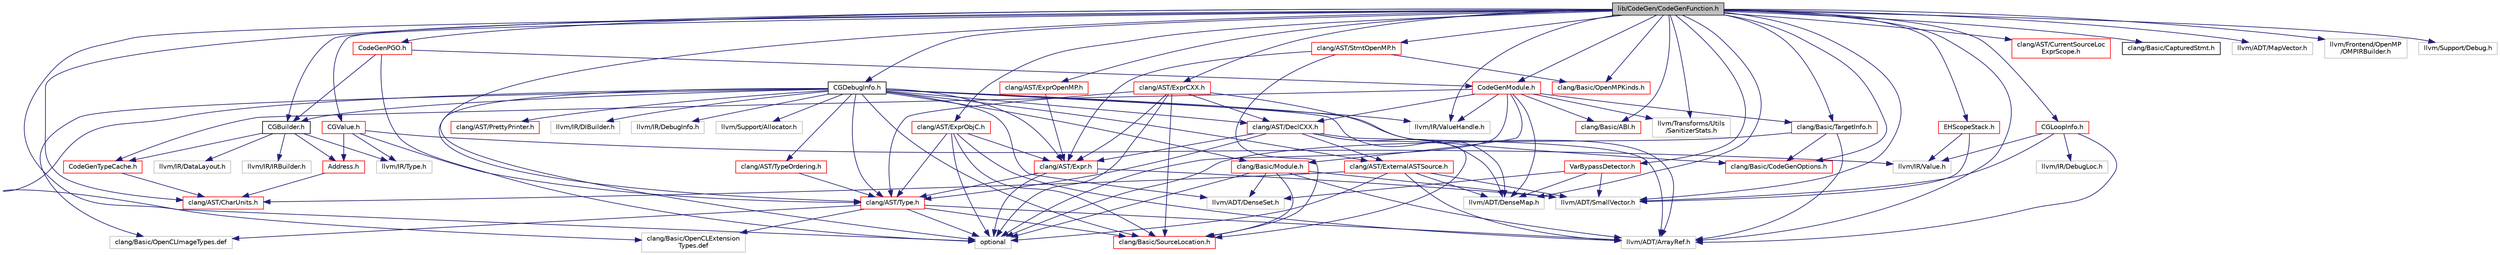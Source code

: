 digraph "lib/CodeGen/CodeGenFunction.h"
{
 // LATEX_PDF_SIZE
  bgcolor="transparent";
  edge [fontname="Helvetica",fontsize="10",labelfontname="Helvetica",labelfontsize="10"];
  node [fontname="Helvetica",fontsize="10",shape=record];
  Node1 [label="lib/CodeGen/CodeGenFunction.h",height=0.2,width=0.4,color="black", fillcolor="grey75", style="filled", fontcolor="black",tooltip=" "];
  Node1 -> Node2 [color="midnightblue",fontsize="10",style="solid",fontname="Helvetica"];
  Node2 [label="CGBuilder.h",height=0.2,width=0.4,color="black",URL="$CGBuilder_8h.html",tooltip=" "];
  Node2 -> Node3 [color="midnightblue",fontsize="10",style="solid",fontname="Helvetica"];
  Node3 [label="Address.h",height=0.2,width=0.4,color="red",URL="$Address_8h.html",tooltip=" "];
  Node3 -> Node4 [color="midnightblue",fontsize="10",style="solid",fontname="Helvetica"];
  Node4 [label="clang/AST/CharUnits.h",height=0.2,width=0.4,color="red",URL="$CharUnits_8h.html",tooltip=" "];
  Node2 -> Node11 [color="midnightblue",fontsize="10",style="solid",fontname="Helvetica"];
  Node11 [label="CodeGenTypeCache.h",height=0.2,width=0.4,color="red",URL="$CodeGenTypeCache_8h.html",tooltip=" "];
  Node11 -> Node4 [color="midnightblue",fontsize="10",style="solid",fontname="Helvetica"];
  Node2 -> Node15 [color="midnightblue",fontsize="10",style="solid",fontname="Helvetica"];
  Node15 [label="llvm/IR/DataLayout.h",height=0.2,width=0.4,color="grey75",tooltip=" "];
  Node2 -> Node16 [color="midnightblue",fontsize="10",style="solid",fontname="Helvetica"];
  Node16 [label="llvm/IR/IRBuilder.h",height=0.2,width=0.4,color="grey75",tooltip=" "];
  Node2 -> Node17 [color="midnightblue",fontsize="10",style="solid",fontname="Helvetica"];
  Node17 [label="llvm/IR/Type.h",height=0.2,width=0.4,color="grey75",tooltip=" "];
  Node1 -> Node18 [color="midnightblue",fontsize="10",style="solid",fontname="Helvetica"];
  Node18 [label="CGDebugInfo.h",height=0.2,width=0.4,color="black",URL="$CGDebugInfo_8h.html",tooltip=" "];
  Node18 -> Node2 [color="midnightblue",fontsize="10",style="solid",fontname="Helvetica"];
  Node18 -> Node19 [color="midnightblue",fontsize="10",style="solid",fontname="Helvetica"];
  Node19 [label="clang/AST/DeclCXX.h",height=0.2,width=0.4,color="red",URL="$DeclCXX_8h.html",tooltip=" "];
  Node19 -> Node111 [color="midnightblue",fontsize="10",style="solid",fontname="Helvetica"];
  Node111 [label="clang/AST/Expr.h",height=0.2,width=0.4,color="red",URL="$Expr_8h.html",tooltip=" "];
  Node111 -> Node56 [color="midnightblue",fontsize="10",style="solid",fontname="Helvetica"];
  Node56 [label="clang/AST/Type.h",height=0.2,width=0.4,color="red",URL="$Type_8h.html",tooltip=" "];
  Node56 -> Node70 [color="midnightblue",fontsize="10",style="solid",fontname="Helvetica"];
  Node70 [label="clang/Basic/SourceLocation.h",height=0.2,width=0.4,color="red",URL="$SourceLocation_8h.html",tooltip=" "];
  Node56 -> Node40 [color="midnightblue",fontsize="10",style="solid",fontname="Helvetica"];
  Node40 [label="llvm/ADT/ArrayRef.h",height=0.2,width=0.4,color="grey75",tooltip=" "];
  Node56 -> Node64 [color="midnightblue",fontsize="10",style="solid",fontname="Helvetica"];
  Node64 [label="optional",height=0.2,width=0.4,color="grey75",tooltip=" "];
  Node56 -> Node35 [color="midnightblue",fontsize="10",style="solid",fontname="Helvetica"];
  Node35 [label="clang/Basic/OpenCLImageTypes.def",height=0.2,width=0.4,color="grey75",tooltip=" "];
  Node56 -> Node91 [color="midnightblue",fontsize="10",style="solid",fontname="Helvetica"];
  Node91 [label="clang/Basic/OpenCLExtension\lTypes.def",height=0.2,width=0.4,color="grey75",tooltip=" "];
  Node111 -> Node39 [color="midnightblue",fontsize="10",style="solid",fontname="Helvetica"];
  Node39 [label="llvm/ADT/SmallVector.h",height=0.2,width=0.4,color="grey75",tooltip=" "];
  Node111 -> Node64 [color="midnightblue",fontsize="10",style="solid",fontname="Helvetica"];
  Node19 -> Node108 [color="midnightblue",fontsize="10",style="solid",fontname="Helvetica"];
  Node108 [label="clang/AST/ExternalASTSource.h",height=0.2,width=0.4,color="red",URL="$ExternalASTSource_8h.html",tooltip=" "];
  Node108 -> Node4 [color="midnightblue",fontsize="10",style="solid",fontname="Helvetica"];
  Node108 -> Node40 [color="midnightblue",fontsize="10",style="solid",fontname="Helvetica"];
  Node108 -> Node71 [color="midnightblue",fontsize="10",style="solid",fontname="Helvetica"];
  Node71 [label="llvm/ADT/DenseMap.h",height=0.2,width=0.4,color="grey75",tooltip=" "];
  Node108 -> Node39 [color="midnightblue",fontsize="10",style="solid",fontname="Helvetica"];
  Node108 -> Node64 [color="midnightblue",fontsize="10",style="solid",fontname="Helvetica"];
  Node19 -> Node56 [color="midnightblue",fontsize="10",style="solid",fontname="Helvetica"];
  Node19 -> Node70 [color="midnightblue",fontsize="10",style="solid",fontname="Helvetica"];
  Node19 -> Node40 [color="midnightblue",fontsize="10",style="solid",fontname="Helvetica"];
  Node19 -> Node71 [color="midnightblue",fontsize="10",style="solid",fontname="Helvetica"];
  Node18 -> Node111 [color="midnightblue",fontsize="10",style="solid",fontname="Helvetica"];
  Node18 -> Node108 [color="midnightblue",fontsize="10",style="solid",fontname="Helvetica"];
  Node18 -> Node148 [color="midnightblue",fontsize="10",style="solid",fontname="Helvetica"];
  Node148 [label="clang/AST/PrettyPrinter.h",height=0.2,width=0.4,color="red",URL="$PrettyPrinter_8h.html",tooltip=" "];
  Node18 -> Node56 [color="midnightblue",fontsize="10",style="solid",fontname="Helvetica"];
  Node18 -> Node149 [color="midnightblue",fontsize="10",style="solid",fontname="Helvetica"];
  Node149 [label="clang/AST/TypeOrdering.h",height=0.2,width=0.4,color="red",URL="$TypeOrdering_8h.html",tooltip=" "];
  Node149 -> Node56 [color="midnightblue",fontsize="10",style="solid",fontname="Helvetica"];
  Node18 -> Node152 [color="midnightblue",fontsize="10",style="solid",fontname="Helvetica"];
  Node152 [label="clang/Basic/CodeGenOptions.h",height=0.2,width=0.4,color="red",URL="$CodeGenOptions_8h.html",tooltip=" "];
  Node18 -> Node159 [color="midnightblue",fontsize="10",style="solid",fontname="Helvetica"];
  Node159 [label="clang/Basic/Module.h",height=0.2,width=0.4,color="red",URL="$Module_8h.html",tooltip=" "];
  Node159 -> Node70 [color="midnightblue",fontsize="10",style="solid",fontname="Helvetica"];
  Node159 -> Node40 [color="midnightblue",fontsize="10",style="solid",fontname="Helvetica"];
  Node159 -> Node167 [color="midnightblue",fontsize="10",style="solid",fontname="Helvetica"];
  Node167 [label="llvm/ADT/DenseSet.h",height=0.2,width=0.4,color="grey75",tooltip=" "];
  Node159 -> Node39 [color="midnightblue",fontsize="10",style="solid",fontname="Helvetica"];
  Node159 -> Node64 [color="midnightblue",fontsize="10",style="solid",fontname="Helvetica"];
  Node18 -> Node70 [color="midnightblue",fontsize="10",style="solid",fontname="Helvetica"];
  Node18 -> Node71 [color="midnightblue",fontsize="10",style="solid",fontname="Helvetica"];
  Node18 -> Node167 [color="midnightblue",fontsize="10",style="solid",fontname="Helvetica"];
  Node18 -> Node171 [color="midnightblue",fontsize="10",style="solid",fontname="Helvetica"];
  Node171 [label="llvm/IR/DIBuilder.h",height=0.2,width=0.4,color="grey75",tooltip=" "];
  Node18 -> Node172 [color="midnightblue",fontsize="10",style="solid",fontname="Helvetica"];
  Node172 [label="llvm/IR/DebugInfo.h",height=0.2,width=0.4,color="grey75",tooltip=" "];
  Node18 -> Node173 [color="midnightblue",fontsize="10",style="solid",fontname="Helvetica"];
  Node173 [label="llvm/IR/ValueHandle.h",height=0.2,width=0.4,color="grey75",tooltip=" "];
  Node18 -> Node101 [color="midnightblue",fontsize="10",style="solid",fontname="Helvetica"];
  Node101 [label="llvm/Support/Allocator.h",height=0.2,width=0.4,color="grey75",tooltip=" "];
  Node18 -> Node64 [color="midnightblue",fontsize="10",style="solid",fontname="Helvetica"];
  Node18 -> Node35 [color="midnightblue",fontsize="10",style="solid",fontname="Helvetica"];
  Node18 -> Node91 [color="midnightblue",fontsize="10",style="solid",fontname="Helvetica"];
  Node1 -> Node174 [color="midnightblue",fontsize="10",style="solid",fontname="Helvetica"];
  Node174 [label="CGLoopInfo.h",height=0.2,width=0.4,color="red",URL="$CGLoopInfo_8h.html",tooltip=" "];
  Node174 -> Node40 [color="midnightblue",fontsize="10",style="solid",fontname="Helvetica"];
  Node174 -> Node39 [color="midnightblue",fontsize="10",style="solid",fontname="Helvetica"];
  Node174 -> Node175 [color="midnightblue",fontsize="10",style="solid",fontname="Helvetica"];
  Node175 [label="llvm/IR/DebugLoc.h",height=0.2,width=0.4,color="grey75",tooltip=" "];
  Node174 -> Node176 [color="midnightblue",fontsize="10",style="solid",fontname="Helvetica"];
  Node176 [label="llvm/IR/Value.h",height=0.2,width=0.4,color="grey75",tooltip=" "];
  Node1 -> Node177 [color="midnightblue",fontsize="10",style="solid",fontname="Helvetica"];
  Node177 [label="CGValue.h",height=0.2,width=0.4,color="red",URL="$CGValue_8h.html",tooltip=" "];
  Node177 -> Node56 [color="midnightblue",fontsize="10",style="solid",fontname="Helvetica"];
  Node177 -> Node176 [color="midnightblue",fontsize="10",style="solid",fontname="Helvetica"];
  Node177 -> Node17 [color="midnightblue",fontsize="10",style="solid",fontname="Helvetica"];
  Node177 -> Node3 [color="midnightblue",fontsize="10",style="solid",fontname="Helvetica"];
  Node1 -> Node193 [color="midnightblue",fontsize="10",style="solid",fontname="Helvetica"];
  Node193 [label="CodeGenModule.h",height=0.2,width=0.4,color="red",URL="$CodeGenModule_8h.html",tooltip=" "];
  Node193 -> Node11 [color="midnightblue",fontsize="10",style="solid",fontname="Helvetica"];
  Node193 -> Node19 [color="midnightblue",fontsize="10",style="solid",fontname="Helvetica"];
  Node193 -> Node213 [color="midnightblue",fontsize="10",style="solid",fontname="Helvetica"];
  Node213 [label="clang/Basic/ABI.h",height=0.2,width=0.4,color="red",URL="$ABI_8h.html",tooltip=" "];
  Node193 -> Node159 [color="midnightblue",fontsize="10",style="solid",fontname="Helvetica"];
  Node193 -> Node230 [color="midnightblue",fontsize="10",style="solid",fontname="Helvetica"];
  Node230 [label="clang/Basic/TargetInfo.h",height=0.2,width=0.4,color="red",URL="$include_2clang_2Basic_2TargetInfo_8h.html",tooltip=" "];
  Node230 -> Node152 [color="midnightblue",fontsize="10",style="solid",fontname="Helvetica"];
  Node230 -> Node40 [color="midnightblue",fontsize="10",style="solid",fontname="Helvetica"];
  Node230 -> Node64 [color="midnightblue",fontsize="10",style="solid",fontname="Helvetica"];
  Node193 -> Node71 [color="midnightblue",fontsize="10",style="solid",fontname="Helvetica"];
  Node193 -> Node173 [color="midnightblue",fontsize="10",style="solid",fontname="Helvetica"];
  Node193 -> Node241 [color="midnightblue",fontsize="10",style="solid",fontname="Helvetica"];
  Node241 [label="llvm/Transforms/Utils\l/SanitizerStats.h",height=0.2,width=0.4,color="grey75",tooltip=" "];
  Node193 -> Node64 [color="midnightblue",fontsize="10",style="solid",fontname="Helvetica"];
  Node1 -> Node242 [color="midnightblue",fontsize="10",style="solid",fontname="Helvetica"];
  Node242 [label="CodeGenPGO.h",height=0.2,width=0.4,color="red",URL="$CodeGenPGO_8h.html",tooltip=" "];
  Node242 -> Node2 [color="midnightblue",fontsize="10",style="solid",fontname="Helvetica"];
  Node242 -> Node193 [color="midnightblue",fontsize="10",style="solid",fontname="Helvetica"];
  Node242 -> Node64 [color="midnightblue",fontsize="10",style="solid",fontname="Helvetica"];
  Node1 -> Node222 [color="midnightblue",fontsize="10",style="solid",fontname="Helvetica"];
  Node222 [label="EHScopeStack.h",height=0.2,width=0.4,color="red",URL="$EHScopeStack_8h.html",tooltip=" "];
  Node222 -> Node39 [color="midnightblue",fontsize="10",style="solid",fontname="Helvetica"];
  Node222 -> Node176 [color="midnightblue",fontsize="10",style="solid",fontname="Helvetica"];
  Node1 -> Node244 [color="midnightblue",fontsize="10",style="solid",fontname="Helvetica"];
  Node244 [label="VarBypassDetector.h",height=0.2,width=0.4,color="red",URL="$VarBypassDetector_8h.html",tooltip=" "];
  Node244 -> Node71 [color="midnightblue",fontsize="10",style="solid",fontname="Helvetica"];
  Node244 -> Node167 [color="midnightblue",fontsize="10",style="solid",fontname="Helvetica"];
  Node244 -> Node39 [color="midnightblue",fontsize="10",style="solid",fontname="Helvetica"];
  Node1 -> Node4 [color="midnightblue",fontsize="10",style="solid",fontname="Helvetica"];
  Node1 -> Node245 [color="midnightblue",fontsize="10",style="solid",fontname="Helvetica"];
  Node245 [label="clang/AST/CurrentSourceLoc\lExprScope.h",height=0.2,width=0.4,color="red",URL="$CurrentSourceLocExprScope_8h.html",tooltip=" "];
  Node1 -> Node246 [color="midnightblue",fontsize="10",style="solid",fontname="Helvetica"];
  Node246 [label="clang/AST/ExprCXX.h",height=0.2,width=0.4,color="red",URL="$ExprCXX_8h.html",tooltip=" "];
  Node246 -> Node19 [color="midnightblue",fontsize="10",style="solid",fontname="Helvetica"];
  Node246 -> Node111 [color="midnightblue",fontsize="10",style="solid",fontname="Helvetica"];
  Node246 -> Node56 [color="midnightblue",fontsize="10",style="solid",fontname="Helvetica"];
  Node246 -> Node70 [color="midnightblue",fontsize="10",style="solid",fontname="Helvetica"];
  Node246 -> Node40 [color="midnightblue",fontsize="10",style="solid",fontname="Helvetica"];
  Node246 -> Node64 [color="midnightblue",fontsize="10",style="solid",fontname="Helvetica"];
  Node1 -> Node249 [color="midnightblue",fontsize="10",style="solid",fontname="Helvetica"];
  Node249 [label="clang/AST/ExprObjC.h",height=0.2,width=0.4,color="red",URL="$ExprObjC_8h.html",tooltip=" "];
  Node249 -> Node111 [color="midnightblue",fontsize="10",style="solid",fontname="Helvetica"];
  Node249 -> Node56 [color="midnightblue",fontsize="10",style="solid",fontname="Helvetica"];
  Node249 -> Node70 [color="midnightblue",fontsize="10",style="solid",fontname="Helvetica"];
  Node249 -> Node40 [color="midnightblue",fontsize="10",style="solid",fontname="Helvetica"];
  Node249 -> Node64 [color="midnightblue",fontsize="10",style="solid",fontname="Helvetica"];
  Node1 -> Node250 [color="midnightblue",fontsize="10",style="solid",fontname="Helvetica"];
  Node250 [label="clang/AST/ExprOpenMP.h",height=0.2,width=0.4,color="red",URL="$ExprOpenMP_8h.html",tooltip=" "];
  Node250 -> Node111 [color="midnightblue",fontsize="10",style="solid",fontname="Helvetica"];
  Node1 -> Node251 [color="midnightblue",fontsize="10",style="solid",fontname="Helvetica"];
  Node251 [label="clang/AST/StmtOpenMP.h",height=0.2,width=0.4,color="red",URL="$StmtOpenMP_8h.html",tooltip=" "];
  Node251 -> Node111 [color="midnightblue",fontsize="10",style="solid",fontname="Helvetica"];
  Node251 -> Node200 [color="midnightblue",fontsize="10",style="solid",fontname="Helvetica"];
  Node200 [label="clang/Basic/OpenMPKinds.h",height=0.2,width=0.4,color="red",URL="$OpenMPKinds_8h.html",tooltip=" "];
  Node251 -> Node70 [color="midnightblue",fontsize="10",style="solid",fontname="Helvetica"];
  Node1 -> Node56 [color="midnightblue",fontsize="10",style="solid",fontname="Helvetica"];
  Node1 -> Node213 [color="midnightblue",fontsize="10",style="solid",fontname="Helvetica"];
  Node1 -> Node119 [color="midnightblue",fontsize="10",style="solid",fontname="Helvetica"];
  Node119 [label="clang/Basic/CapturedStmt.h",height=0.2,width=0.4,color="black",URL="$CapturedStmt_8h.html",tooltip=" "];
  Node1 -> Node152 [color="midnightblue",fontsize="10",style="solid",fontname="Helvetica"];
  Node1 -> Node200 [color="midnightblue",fontsize="10",style="solid",fontname="Helvetica"];
  Node1 -> Node230 [color="midnightblue",fontsize="10",style="solid",fontname="Helvetica"];
  Node1 -> Node40 [color="midnightblue",fontsize="10",style="solid",fontname="Helvetica"];
  Node1 -> Node71 [color="midnightblue",fontsize="10",style="solid",fontname="Helvetica"];
  Node1 -> Node188 [color="midnightblue",fontsize="10",style="solid",fontname="Helvetica"];
  Node188 [label="llvm/ADT/MapVector.h",height=0.2,width=0.4,color="grey75",tooltip=" "];
  Node1 -> Node39 [color="midnightblue",fontsize="10",style="solid",fontname="Helvetica"];
  Node1 -> Node252 [color="midnightblue",fontsize="10",style="solid",fontname="Helvetica"];
  Node252 [label="llvm/Frontend/OpenMP\l/OMPIRBuilder.h",height=0.2,width=0.4,color="grey75",tooltip=" "];
  Node1 -> Node173 [color="midnightblue",fontsize="10",style="solid",fontname="Helvetica"];
  Node1 -> Node253 [color="midnightblue",fontsize="10",style="solid",fontname="Helvetica"];
  Node253 [label="llvm/Support/Debug.h",height=0.2,width=0.4,color="grey75",tooltip=" "];
  Node1 -> Node241 [color="midnightblue",fontsize="10",style="solid",fontname="Helvetica"];
  Node1 -> Node64 [color="midnightblue",fontsize="10",style="solid",fontname="Helvetica"];
}
